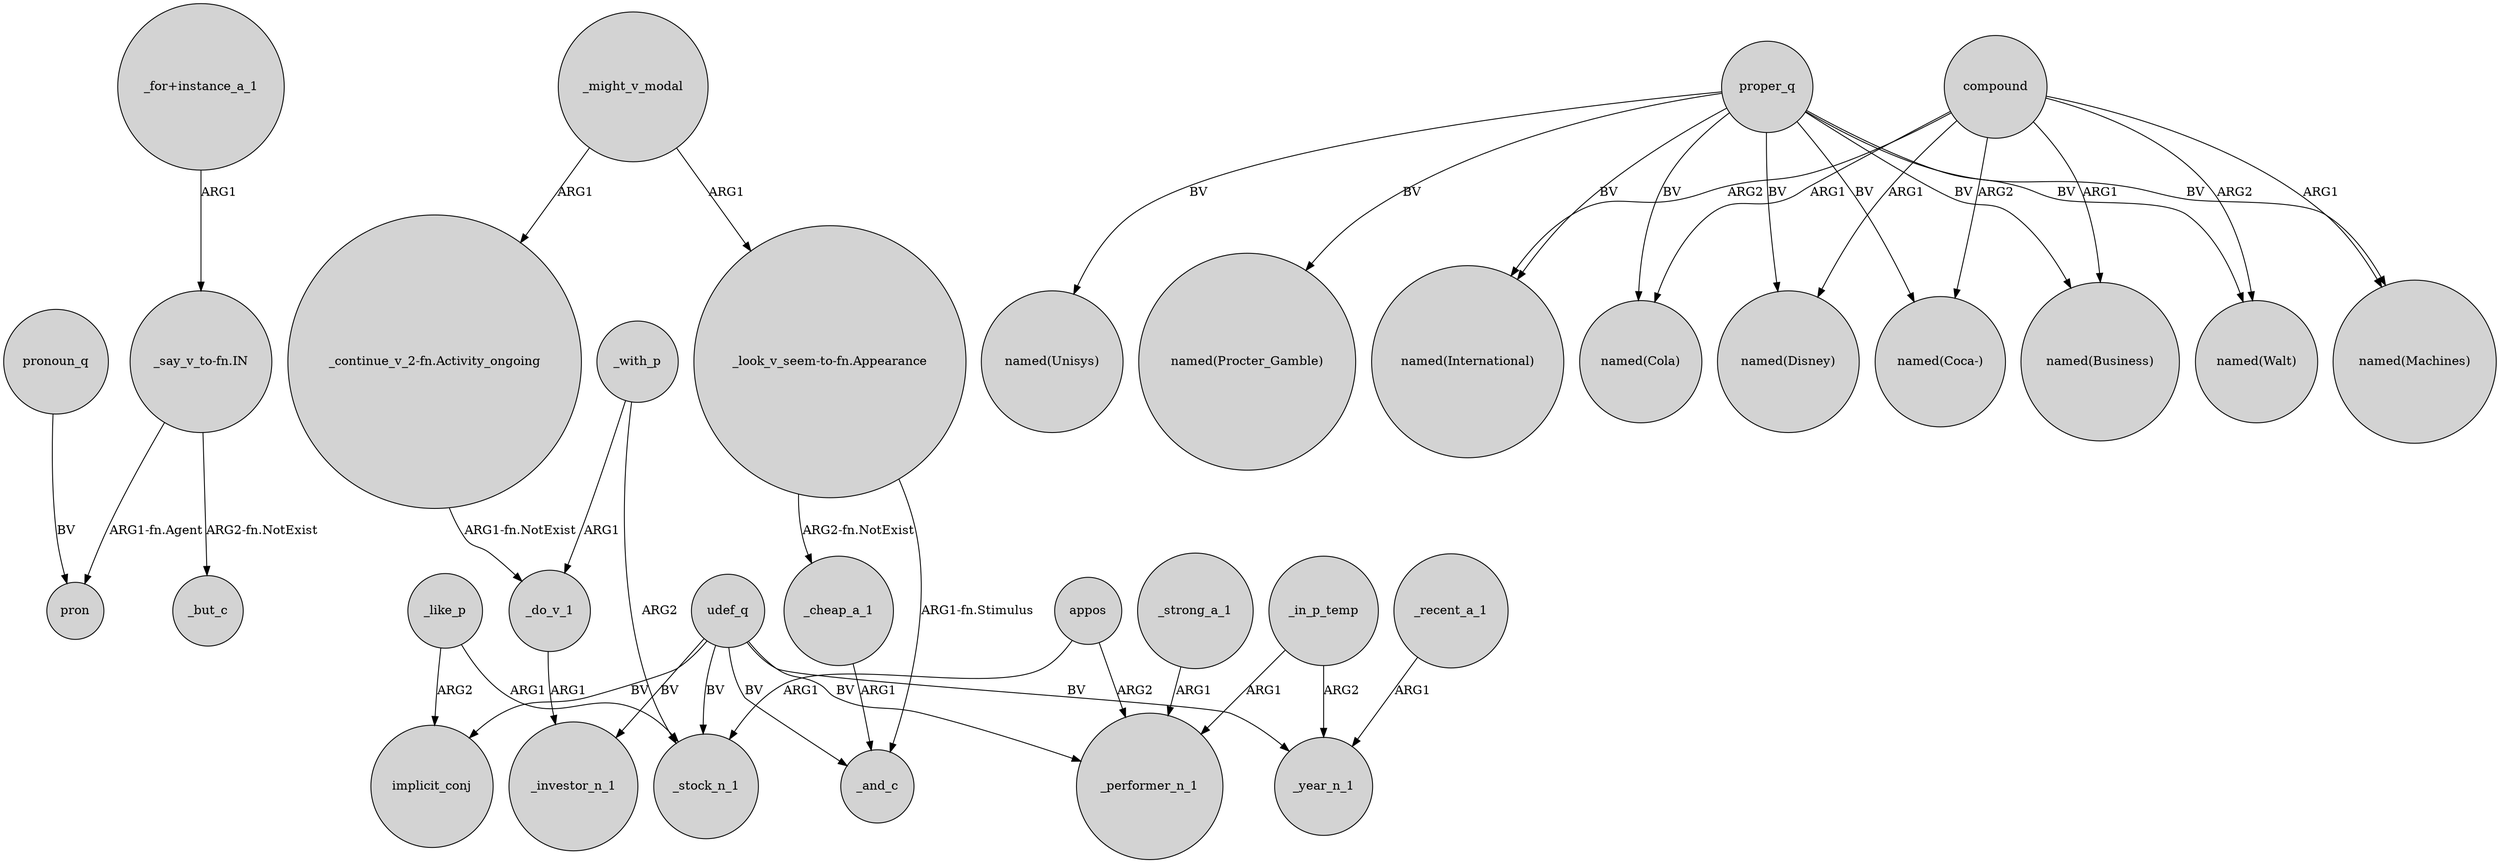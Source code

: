 digraph {
	node [shape=circle style=filled]
	"_say_v_to-fn.IN" -> _but_c [label="ARG2-fn.NotExist"]
	udef_q -> _investor_n_1 [label=BV]
	proper_q -> "named(Business)" [label=BV]
	_like_p -> implicit_conj [label=ARG2]
	proper_q -> "named(Coca-)" [label=BV]
	_might_v_modal -> "_continue_v_2-fn.Activity_ongoing" [label=ARG1]
	"_look_v_seem-to-fn.Appearance" -> _cheap_a_1 [label="ARG2-fn.NotExist"]
	_do_v_1 -> _investor_n_1 [label=ARG1]
	compound -> "named(Machines)" [label=ARG1]
	"_look_v_seem-to-fn.Appearance" -> _and_c [label="ARG1-fn.Stimulus"]
	"_continue_v_2-fn.Activity_ongoing" -> _do_v_1 [label="ARG1-fn.NotExist"]
	_like_p -> _stock_n_1 [label=ARG1]
	udef_q -> implicit_conj [label=BV]
	_with_p -> _stock_n_1 [label=ARG2]
	compound -> "named(Coca-)" [label=ARG2]
	_in_p_temp -> _performer_n_1 [label=ARG1]
	_with_p -> _do_v_1 [label=ARG1]
	_in_p_temp -> _year_n_1 [label=ARG2]
	pronoun_q -> pron [label=BV]
	udef_q -> _stock_n_1 [label=BV]
	_cheap_a_1 -> _and_c [label=ARG1]
	proper_q -> "named(Cola)" [label=BV]
	compound -> "named(Cola)" [label=ARG1]
	compound -> "named(Walt)" [label=ARG2]
	_recent_a_1 -> _year_n_1 [label=ARG1]
	compound -> "named(International)" [label=ARG2]
	compound -> "named(Business)" [label=ARG1]
	"_say_v_to-fn.IN" -> pron [label="ARG1-fn.Agent"]
	compound -> "named(Disney)" [label=ARG1]
	proper_q -> "named(Unisys)" [label=BV]
	appos -> _stock_n_1 [label=ARG1]
	appos -> _performer_n_1 [label=ARG2]
	proper_q -> "named(Procter_Gamble)" [label=BV]
	udef_q -> _performer_n_1 [label=BV]
	_strong_a_1 -> _performer_n_1 [label=ARG1]
	udef_q -> _year_n_1 [label=BV]
	_might_v_modal -> "_look_v_seem-to-fn.Appearance" [label=ARG1]
	udef_q -> _and_c [label=BV]
	"_for+instance_a_1" -> "_say_v_to-fn.IN" [label=ARG1]
	proper_q -> "named(Disney)" [label=BV]
	proper_q -> "named(Walt)" [label=BV]
	proper_q -> "named(Machines)" [label=BV]
	proper_q -> "named(International)" [label=BV]
}

